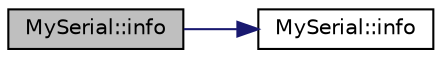 digraph "MySerial::info"
{
  edge [fontname="Helvetica",fontsize="10",labelfontname="Helvetica",labelfontsize="10"];
  node [fontname="Helvetica",fontsize="10",shape=record];
  rankdir="LR";
  Node56 [label="MySerial::info",height=0.2,width=0.4,color="black", fillcolor="grey75", style="filled", fontcolor="black"];
  Node56 -> Node57 [color="midnightblue",fontsize="10",style="solid",fontname="Helvetica"];
  Node57 [label="MySerial::info",height=0.2,width=0.4,color="black", fillcolor="white", style="filled",URL="$class_my_serial.html#a512253cafcbef40852cdb2e03642ce56"];
}
